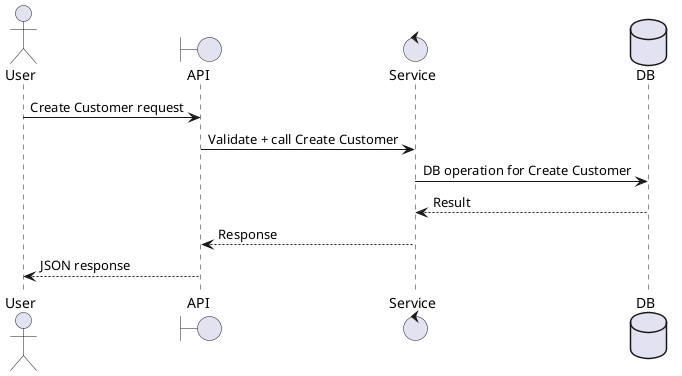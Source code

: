 @startuml
actor User as A
boundary API as B
control Service as S
database DB as D

A -> B: Create Customer request
B -> S: Validate + call Create Customer
S -> D: DB operation for Create Customer
D --> S: Result
S --> B: Response
B --> A: JSON response
@enduml
